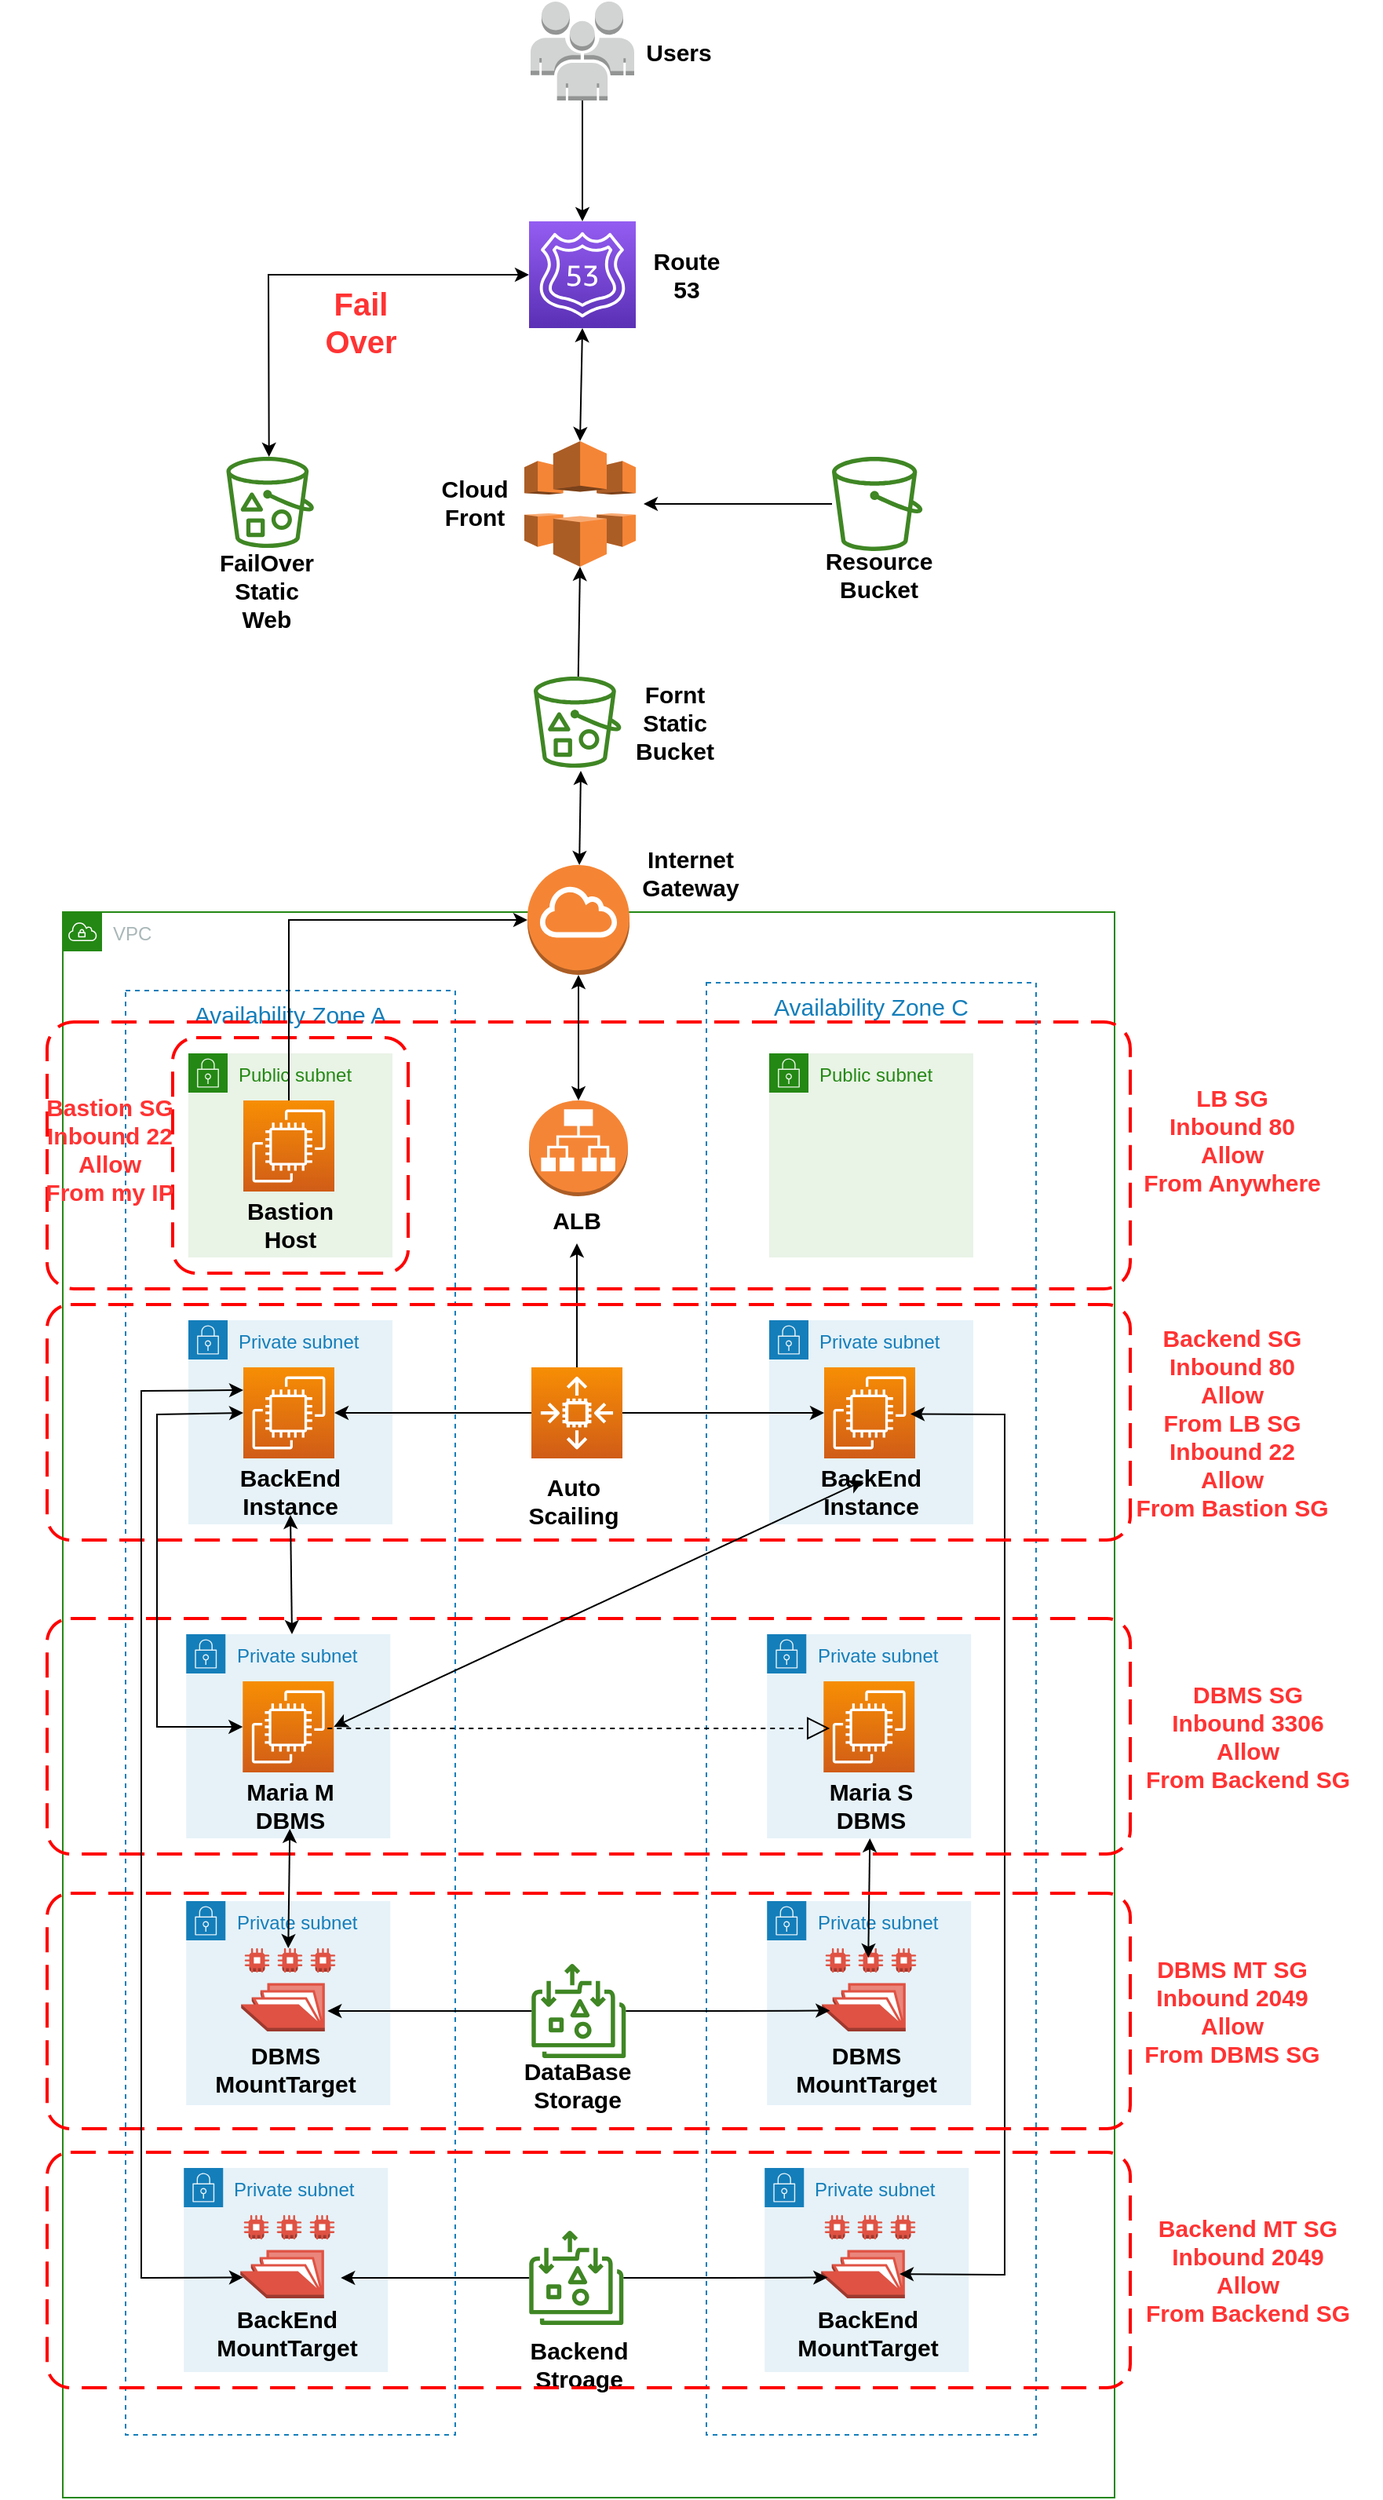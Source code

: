 <mxfile version="19.0.3" type="device"><diagram id="GESkI_wJuYVU1db9-3JM" name="페이지-1"><mxGraphModel dx="946" dy="1870" grid="1" gridSize="10" guides="1" tooltips="1" connect="1" arrows="1" fold="1" page="1" pageScale="1" pageWidth="827" pageHeight="1169" math="0" shadow="0"><root><mxCell id="0"/><mxCell id="1" parent="0"/><mxCell id="APvS4qlOpFUamqGoeV7u-21" value="Availability Zone A" style="fillColor=none;strokeColor=#147EBA;dashed=1;verticalAlign=top;fontStyle=0;fontColor=#147EBA;fontSize=15;" vertex="1" parent="1"><mxGeometry x="160" y="20" width="210" height="920" as="geometry"/></mxCell><mxCell id="APvS4qlOpFUamqGoeV7u-8" value="Public subnet" style="points=[[0,0],[0.25,0],[0.5,0],[0.75,0],[1,0],[1,0.25],[1,0.5],[1,0.75],[1,1],[0.75,1],[0.5,1],[0.25,1],[0,1],[0,0.75],[0,0.5],[0,0.25]];outlineConnect=0;gradientColor=none;html=1;whiteSpace=wrap;fontSize=12;fontStyle=0;container=1;pointerEvents=0;collapsible=0;recursiveResize=0;shape=mxgraph.aws4.group;grIcon=mxgraph.aws4.group_security_group;grStroke=0;strokeColor=#248814;fillColor=#E9F3E6;verticalAlign=top;align=left;spacingLeft=30;fontColor=#248814;dashed=0;" vertex="1" parent="1"><mxGeometry x="200" y="60" width="130" height="130" as="geometry"/></mxCell><mxCell id="APvS4qlOpFUamqGoeV7u-1" value="" style="sketch=0;points=[[0,0,0],[0.25,0,0],[0.5,0,0],[0.75,0,0],[1,0,0],[0,1,0],[0.25,1,0],[0.5,1,0],[0.75,1,0],[1,1,0],[0,0.25,0],[0,0.5,0],[0,0.75,0],[1,0.25,0],[1,0.5,0],[1,0.75,0]];outlineConnect=0;fontColor=#232F3E;gradientColor=#F78E04;gradientDirection=north;fillColor=#D05C17;strokeColor=#ffffff;dashed=0;verticalLabelPosition=bottom;verticalAlign=top;align=center;html=1;fontSize=12;fontStyle=0;aspect=fixed;shape=mxgraph.aws4.resourceIcon;resIcon=mxgraph.aws4.ec2;" vertex="1" parent="APvS4qlOpFUamqGoeV7u-8"><mxGeometry x="35" y="30" width="58" height="58" as="geometry"/></mxCell><mxCell id="APvS4qlOpFUamqGoeV7u-15" value="Bastion&lt;br style=&quot;font-size: 15px;&quot;&gt;Host" style="text;html=1;strokeColor=none;fillColor=none;align=center;verticalAlign=middle;whiteSpace=wrap;rounded=0;fontStyle=1;fontSize=15;" vertex="1" parent="APvS4qlOpFUamqGoeV7u-8"><mxGeometry x="35" y="94" width="60" height="30" as="geometry"/></mxCell><mxCell id="APvS4qlOpFUamqGoeV7u-101" value="" style="rounded=1;arcSize=10;dashed=1;strokeColor=#ff0000;fillColor=none;gradientColor=none;dashPattern=8 4;strokeWidth=2;fontSize=20;fontColor=#FF3333;" vertex="1" parent="APvS4qlOpFUamqGoeV7u-8"><mxGeometry x="-10" y="-10" width="150" height="150" as="geometry"/></mxCell><mxCell id="APvS4qlOpFUamqGoeV7u-7" value="Private subnet" style="points=[[0,0],[0.25,0],[0.5,0],[0.75,0],[1,0],[1,0.25],[1,0.5],[1,0.75],[1,1],[0.75,1],[0.5,1],[0.25,1],[0,1],[0,0.75],[0,0.5],[0,0.25]];outlineConnect=0;gradientColor=none;html=1;whiteSpace=wrap;fontSize=12;fontStyle=0;container=1;pointerEvents=0;collapsible=0;recursiveResize=0;shape=mxgraph.aws4.group;grIcon=mxgraph.aws4.group_security_group;grStroke=0;strokeColor=#147EBA;fillColor=#E6F2F8;verticalAlign=top;align=left;spacingLeft=30;fontColor=#147EBA;dashed=0;" vertex="1" parent="1"><mxGeometry x="200" y="230" width="130" height="130" as="geometry"/></mxCell><mxCell id="APvS4qlOpFUamqGoeV7u-2" value="" style="sketch=0;points=[[0,0,0],[0.25,0,0],[0.5,0,0],[0.75,0,0],[1,0,0],[0,1,0],[0.25,1,0],[0.5,1,0],[0.75,1,0],[1,1,0],[0,0.25,0],[0,0.5,0],[0,0.75,0],[1,0.25,0],[1,0.5,0],[1,0.75,0]];outlineConnect=0;fontColor=#232F3E;gradientColor=#F78E04;gradientDirection=north;fillColor=#D05C17;strokeColor=#ffffff;dashed=0;verticalLabelPosition=bottom;verticalAlign=top;align=center;html=1;fontSize=12;fontStyle=0;aspect=fixed;shape=mxgraph.aws4.resourceIcon;resIcon=mxgraph.aws4.ec2;" vertex="1" parent="APvS4qlOpFUamqGoeV7u-7"><mxGeometry x="35" y="30" width="58" height="58" as="geometry"/></mxCell><mxCell id="APvS4qlOpFUamqGoeV7u-16" value="BackEnd&lt;br&gt;Instance" style="text;html=1;strokeColor=none;fillColor=none;align=center;verticalAlign=middle;whiteSpace=wrap;rounded=0;fontStyle=1;fontSize=15;" vertex="1" parent="APvS4qlOpFUamqGoeV7u-7"><mxGeometry x="35" y="94" width="60" height="30" as="geometry"/></mxCell><mxCell id="APvS4qlOpFUamqGoeV7u-9" value="Private subnet" style="points=[[0,0],[0.25,0],[0.5,0],[0.75,0],[1,0],[1,0.25],[1,0.5],[1,0.75],[1,1],[0.75,1],[0.5,1],[0.25,1],[0,1],[0,0.75],[0,0.5],[0,0.25]];outlineConnect=0;gradientColor=none;html=1;whiteSpace=wrap;fontSize=12;fontStyle=0;container=1;pointerEvents=0;collapsible=0;recursiveResize=0;shape=mxgraph.aws4.group;grIcon=mxgraph.aws4.group_security_group;grStroke=0;strokeColor=#147EBA;fillColor=#E6F2F8;verticalAlign=top;align=left;spacingLeft=30;fontColor=#147EBA;dashed=0;" vertex="1" parent="1"><mxGeometry x="198.63" y="430" width="130" height="130" as="geometry"/></mxCell><mxCell id="APvS4qlOpFUamqGoeV7u-10" value="" style="sketch=0;points=[[0,0,0],[0.25,0,0],[0.5,0,0],[0.75,0,0],[1,0,0],[0,1,0],[0.25,1,0],[0.5,1,0],[0.75,1,0],[1,1,0],[0,0.25,0],[0,0.5,0],[0,0.75,0],[1,0.25,0],[1,0.5,0],[1,0.75,0]];outlineConnect=0;fontColor=#232F3E;gradientColor=#F78E04;gradientDirection=north;fillColor=#D05C17;strokeColor=#ffffff;dashed=0;verticalLabelPosition=bottom;verticalAlign=top;align=center;html=1;fontSize=12;fontStyle=0;aspect=fixed;shape=mxgraph.aws4.resourceIcon;resIcon=mxgraph.aws4.ec2;" vertex="1" parent="APvS4qlOpFUamqGoeV7u-9"><mxGeometry x="36" y="30" width="58" height="58" as="geometry"/></mxCell><mxCell id="APvS4qlOpFUamqGoeV7u-18" value="Maria M&lt;br&gt;DBMS" style="text;html=1;strokeColor=none;fillColor=none;align=center;verticalAlign=middle;whiteSpace=wrap;rounded=0;fontStyle=1;fontSize=15;" vertex="1" parent="APvS4qlOpFUamqGoeV7u-9"><mxGeometry x="36" y="94" width="60" height="30" as="geometry"/></mxCell><mxCell id="APvS4qlOpFUamqGoeV7u-13" value="Private subnet" style="points=[[0,0],[0.25,0],[0.5,0],[0.75,0],[1,0],[1,0.25],[1,0.5],[1,0.75],[1,1],[0.75,1],[0.5,1],[0.25,1],[0,1],[0,0.75],[0,0.5],[0,0.25]];outlineConnect=0;gradientColor=none;html=1;whiteSpace=wrap;fontSize=12;fontStyle=0;container=1;pointerEvents=0;collapsible=0;recursiveResize=0;shape=mxgraph.aws4.group;grIcon=mxgraph.aws4.group_security_group;grStroke=0;strokeColor=#147EBA;fillColor=#E6F2F8;verticalAlign=top;align=left;spacingLeft=30;fontColor=#147EBA;dashed=0;" vertex="1" parent="1"><mxGeometry x="198.63" y="600" width="130" height="130" as="geometry"/></mxCell><mxCell id="APvS4qlOpFUamqGoeV7u-6" value="" style="outlineConnect=0;dashed=0;verticalLabelPosition=bottom;verticalAlign=top;align=center;html=1;shape=mxgraph.aws3.efs_share;fillColor=#E05243;gradientColor=none;" vertex="1" parent="APvS4qlOpFUamqGoeV7u-13"><mxGeometry x="35" y="30" width="60" height="53" as="geometry"/></mxCell><mxCell id="APvS4qlOpFUamqGoeV7u-20" value="DBMS&lt;br&gt;MountTarget" style="text;html=1;strokeColor=none;fillColor=none;align=center;verticalAlign=middle;whiteSpace=wrap;rounded=0;fontStyle=1;fontSize=15;" vertex="1" parent="APvS4qlOpFUamqGoeV7u-13"><mxGeometry x="33" y="91.5" width="60" height="30" as="geometry"/></mxCell><mxCell id="APvS4qlOpFUamqGoeV7u-23" value="Public subnet" style="points=[[0,0],[0.25,0],[0.5,0],[0.75,0],[1,0],[1,0.25],[1,0.5],[1,0.75],[1,1],[0.75,1],[0.5,1],[0.25,1],[0,1],[0,0.75],[0,0.5],[0,0.25]];outlineConnect=0;gradientColor=none;html=1;whiteSpace=wrap;fontSize=12;fontStyle=0;container=1;pointerEvents=0;collapsible=0;recursiveResize=0;shape=mxgraph.aws4.group;grIcon=mxgraph.aws4.group_security_group;grStroke=0;strokeColor=#248814;fillColor=#E9F3E6;verticalAlign=top;align=left;spacingLeft=30;fontColor=#248814;dashed=0;" vertex="1" parent="1"><mxGeometry x="570" y="60" width="130" height="130" as="geometry"/></mxCell><mxCell id="APvS4qlOpFUamqGoeV7u-26" value="Private subnet" style="points=[[0,0],[0.25,0],[0.5,0],[0.75,0],[1,0],[1,0.25],[1,0.5],[1,0.75],[1,1],[0.75,1],[0.5,1],[0.25,1],[0,1],[0,0.75],[0,0.5],[0,0.25]];outlineConnect=0;gradientColor=none;html=1;whiteSpace=wrap;fontSize=12;fontStyle=0;container=1;pointerEvents=0;collapsible=0;recursiveResize=0;shape=mxgraph.aws4.group;grIcon=mxgraph.aws4.group_security_group;grStroke=0;strokeColor=#147EBA;fillColor=#E6F2F8;verticalAlign=top;align=left;spacingLeft=30;fontColor=#147EBA;dashed=0;" vertex="1" parent="1"><mxGeometry x="570" y="230" width="130" height="130" as="geometry"/></mxCell><mxCell id="APvS4qlOpFUamqGoeV7u-27" value="" style="sketch=0;points=[[0,0,0],[0.25,0,0],[0.5,0,0],[0.75,0,0],[1,0,0],[0,1,0],[0.25,1,0],[0.5,1,0],[0.75,1,0],[1,1,0],[0,0.25,0],[0,0.5,0],[0,0.75,0],[1,0.25,0],[1,0.5,0],[1,0.75,0]];outlineConnect=0;fontColor=#232F3E;gradientColor=#F78E04;gradientDirection=north;fillColor=#D05C17;strokeColor=#ffffff;dashed=0;verticalLabelPosition=bottom;verticalAlign=top;align=center;html=1;fontSize=12;fontStyle=0;aspect=fixed;shape=mxgraph.aws4.resourceIcon;resIcon=mxgraph.aws4.ec2;" vertex="1" parent="APvS4qlOpFUamqGoeV7u-26"><mxGeometry x="35" y="30" width="58" height="58" as="geometry"/></mxCell><mxCell id="APvS4qlOpFUamqGoeV7u-28" value="BackEnd&lt;br&gt;Instance" style="text;html=1;strokeColor=none;fillColor=none;align=center;verticalAlign=middle;whiteSpace=wrap;rounded=0;fontStyle=1;fontSize=15;" vertex="1" parent="APvS4qlOpFUamqGoeV7u-26"><mxGeometry x="35" y="94" width="60" height="30" as="geometry"/></mxCell><mxCell id="APvS4qlOpFUamqGoeV7u-29" value="Private subnet" style="points=[[0,0],[0.25,0],[0.5,0],[0.75,0],[1,0],[1,0.25],[1,0.5],[1,0.75],[1,1],[0.75,1],[0.5,1],[0.25,1],[0,1],[0,0.75],[0,0.5],[0,0.25]];outlineConnect=0;gradientColor=none;html=1;whiteSpace=wrap;fontSize=12;fontStyle=0;container=1;pointerEvents=0;collapsible=0;recursiveResize=0;shape=mxgraph.aws4.group;grIcon=mxgraph.aws4.group_security_group;grStroke=0;strokeColor=#147EBA;fillColor=#E6F2F8;verticalAlign=top;align=left;spacingLeft=30;fontColor=#147EBA;dashed=0;" vertex="1" parent="1"><mxGeometry x="568.63" y="430" width="130" height="130" as="geometry"/></mxCell><mxCell id="APvS4qlOpFUamqGoeV7u-30" value="" style="sketch=0;points=[[0,0,0],[0.25,0,0],[0.5,0,0],[0.75,0,0],[1,0,0],[0,1,0],[0.25,1,0],[0.5,1,0],[0.75,1,0],[1,1,0],[0,0.25,0],[0,0.5,0],[0,0.75,0],[1,0.25,0],[1,0.5,0],[1,0.75,0]];outlineConnect=0;fontColor=#232F3E;gradientColor=#F78E04;gradientDirection=north;fillColor=#D05C17;strokeColor=#ffffff;dashed=0;verticalLabelPosition=bottom;verticalAlign=top;align=center;html=1;fontSize=12;fontStyle=0;aspect=fixed;shape=mxgraph.aws4.resourceIcon;resIcon=mxgraph.aws4.ec2;" vertex="1" parent="APvS4qlOpFUamqGoeV7u-29"><mxGeometry x="36" y="30" width="58" height="58" as="geometry"/></mxCell><mxCell id="APvS4qlOpFUamqGoeV7u-31" value="Maria S&lt;br&gt;DBMS" style="text;html=1;strokeColor=none;fillColor=none;align=center;verticalAlign=middle;whiteSpace=wrap;rounded=0;fontStyle=1;fontSize=15;" vertex="1" parent="APvS4qlOpFUamqGoeV7u-29"><mxGeometry x="36" y="94" width="60" height="30" as="geometry"/></mxCell><mxCell id="APvS4qlOpFUamqGoeV7u-35" value="Private subnet" style="points=[[0,0],[0.25,0],[0.5,0],[0.75,0],[1,0],[1,0.25],[1,0.5],[1,0.75],[1,1],[0.75,1],[0.5,1],[0.25,1],[0,1],[0,0.75],[0,0.5],[0,0.25]];outlineConnect=0;gradientColor=none;html=1;whiteSpace=wrap;fontSize=12;fontStyle=0;container=1;pointerEvents=0;collapsible=0;recursiveResize=0;shape=mxgraph.aws4.group;grIcon=mxgraph.aws4.group_security_group;grStroke=0;strokeColor=#147EBA;fillColor=#E6F2F8;verticalAlign=top;align=left;spacingLeft=30;fontColor=#147EBA;dashed=0;" vertex="1" parent="1"><mxGeometry x="568.63" y="600" width="130" height="130" as="geometry"/></mxCell><mxCell id="APvS4qlOpFUamqGoeV7u-36" value="" style="outlineConnect=0;dashed=0;verticalLabelPosition=bottom;verticalAlign=top;align=center;html=1;shape=mxgraph.aws3.efs_share;fillColor=#E05243;gradientColor=none;" vertex="1" parent="APvS4qlOpFUamqGoeV7u-35"><mxGeometry x="35" y="30" width="60" height="53" as="geometry"/></mxCell><mxCell id="APvS4qlOpFUamqGoeV7u-37" value="DBMS&lt;br&gt;MountTarget" style="text;html=1;strokeColor=none;fillColor=none;align=center;verticalAlign=middle;whiteSpace=wrap;rounded=0;fontStyle=1;fontSize=15;" vertex="1" parent="APvS4qlOpFUamqGoeV7u-35"><mxGeometry x="33" y="91.5" width="60" height="30" as="geometry"/></mxCell><mxCell id="APvS4qlOpFUamqGoeV7u-40" value="VPC" style="points=[[0,0],[0.25,0],[0.5,0],[0.75,0],[1,0],[1,0.25],[1,0.5],[1,0.75],[1,1],[0.75,1],[0.5,1],[0.25,1],[0,1],[0,0.75],[0,0.5],[0,0.25]];outlineConnect=0;gradientColor=none;html=1;whiteSpace=wrap;fontSize=12;fontStyle=0;container=1;pointerEvents=0;collapsible=0;recursiveResize=0;shape=mxgraph.aws4.group;grIcon=mxgraph.aws4.group_vpc;strokeColor=#248814;fillColor=none;verticalAlign=top;align=left;spacingLeft=30;fontColor=#AAB7B8;dashed=0;" vertex="1" parent="1"><mxGeometry x="120" y="-30" width="670" height="1010" as="geometry"/></mxCell><mxCell id="APvS4qlOpFUamqGoeV7u-103" value="" style="rounded=1;arcSize=10;dashed=1;strokeColor=#ff0000;fillColor=none;gradientColor=none;dashPattern=8 4;strokeWidth=2;fontSize=20;fontColor=#FF3333;" vertex="1" parent="APvS4qlOpFUamqGoeV7u-40"><mxGeometry x="-10" y="70" width="690" height="170" as="geometry"/></mxCell><mxCell id="APvS4qlOpFUamqGoeV7u-22" value="Availability Zone C" style="fillColor=none;strokeColor=#147EBA;dashed=1;verticalAlign=top;fontStyle=0;fontColor=#147EBA;fontSize=15;" vertex="1" parent="APvS4qlOpFUamqGoeV7u-40"><mxGeometry x="410" y="45" width="210" height="925" as="geometry"/></mxCell><mxCell id="APvS4qlOpFUamqGoeV7u-41" value="" style="outlineConnect=0;dashed=0;verticalLabelPosition=bottom;verticalAlign=top;align=center;html=1;shape=mxgraph.aws3.internet_gateway;fillColor=#F58534;gradientColor=none;fontSize=15;" vertex="1" parent="APvS4qlOpFUamqGoeV7u-40"><mxGeometry x="296" y="-30" width="65" height="70" as="geometry"/></mxCell><mxCell id="APvS4qlOpFUamqGoeV7u-42" value="" style="outlineConnect=0;dashed=0;verticalLabelPosition=bottom;verticalAlign=top;align=center;html=1;shape=mxgraph.aws3.application_load_balancer;fillColor=#F58536;gradientColor=none;fontSize=15;" vertex="1" parent="APvS4qlOpFUamqGoeV7u-40"><mxGeometry x="297" y="120" width="63" height="61" as="geometry"/></mxCell><mxCell id="APvS4qlOpFUamqGoeV7u-66" style="edgeStyle=orthogonalEdgeStyle;rounded=0;orthogonalLoop=1;jettySize=auto;html=1;entryX=0.5;entryY=1;entryDx=0;entryDy=0;fontSize=15;" edge="1" parent="APvS4qlOpFUamqGoeV7u-40" source="APvS4qlOpFUamqGoeV7u-43" target="APvS4qlOpFUamqGoeV7u-53"><mxGeometry relative="1" as="geometry"/></mxCell><mxCell id="APvS4qlOpFUamqGoeV7u-43" value="" style="sketch=0;points=[[0,0,0],[0.25,0,0],[0.5,0,0],[0.75,0,0],[1,0,0],[0,1,0],[0.25,1,0],[0.5,1,0],[0.75,1,0],[1,1,0],[0,0.25,0],[0,0.5,0],[0,0.75,0],[1,0.25,0],[1,0.5,0],[1,0.75,0]];outlineConnect=0;fontColor=#232F3E;gradientColor=#F78E04;gradientDirection=north;fillColor=#D05C17;strokeColor=#ffffff;dashed=0;verticalLabelPosition=bottom;verticalAlign=top;align=center;html=1;fontSize=12;fontStyle=0;aspect=fixed;shape=mxgraph.aws4.resourceIcon;resIcon=mxgraph.aws4.auto_scaling2;" vertex="1" parent="APvS4qlOpFUamqGoeV7u-40"><mxGeometry x="298.5" y="290" width="58" height="58" as="geometry"/></mxCell><mxCell id="APvS4qlOpFUamqGoeV7u-53" value="ALB" style="text;html=1;strokeColor=none;fillColor=none;align=center;verticalAlign=middle;whiteSpace=wrap;rounded=0;fontStyle=1;fontSize=15;" vertex="1" parent="APvS4qlOpFUamqGoeV7u-40"><mxGeometry x="295" y="181" width="65" height="30" as="geometry"/></mxCell><mxCell id="APvS4qlOpFUamqGoeV7u-54" value="Auto&lt;br&gt;Scailing" style="text;html=1;strokeColor=none;fillColor=none;align=center;verticalAlign=middle;whiteSpace=wrap;rounded=0;fontStyle=1;fontSize=15;" vertex="1" parent="APvS4qlOpFUamqGoeV7u-40"><mxGeometry x="292.5" y="360" width="65" height="30" as="geometry"/></mxCell><mxCell id="APvS4qlOpFUamqGoeV7u-74" style="edgeStyle=orthogonalEdgeStyle;rounded=0;orthogonalLoop=1;jettySize=auto;html=1;entryX=0.381;entryY=0.893;entryDx=0;entryDy=0;entryPerimeter=0;fontSize=15;" edge="1" parent="APvS4qlOpFUamqGoeV7u-40" source="APvS4qlOpFUamqGoeV7u-38"><mxGeometry relative="1" as="geometry"><mxPoint x="488.64" y="699.77" as="targetPoint"/></mxGeometry></mxCell><mxCell id="APvS4qlOpFUamqGoeV7u-38" value="" style="sketch=0;outlineConnect=0;fontColor=#232F3E;gradientColor=none;fillColor=#3F8624;strokeColor=none;dashed=0;verticalLabelPosition=bottom;verticalAlign=top;align=center;html=1;fontSize=12;fontStyle=0;aspect=fixed;pointerEvents=1;shape=mxgraph.aws4.elastic_file_system_standard;" vertex="1" parent="APvS4qlOpFUamqGoeV7u-40"><mxGeometry x="298.63" y="670" width="60" height="60" as="geometry"/></mxCell><mxCell id="APvS4qlOpFUamqGoeV7u-60" value="" style="endArrow=classic;startArrow=classic;html=1;rounded=0;fontSize=15;entryX=0.5;entryY=1;entryDx=0;entryDy=0;entryPerimeter=0;exitX=0.5;exitY=0;exitDx=0;exitDy=0;exitPerimeter=0;" edge="1" parent="APvS4qlOpFUamqGoeV7u-40" source="APvS4qlOpFUamqGoeV7u-42" target="APvS4qlOpFUamqGoeV7u-41"><mxGeometry width="50" height="50" relative="1" as="geometry"><mxPoint x="269" y="110" as="sourcePoint"/><mxPoint x="319" y="60" as="targetPoint"/></mxGeometry></mxCell><mxCell id="APvS4qlOpFUamqGoeV7u-78" value="" style="endArrow=classic;startArrow=classic;html=1;rounded=0;fontSize=15;entryX=0.5;entryY=1;entryDx=0;entryDy=0;exitX=0.5;exitY=0;exitDx=0;exitDy=0;exitPerimeter=0;" edge="1" parent="APvS4qlOpFUamqGoeV7u-40"><mxGeometry width="50" height="50" relative="1" as="geometry"><mxPoint x="513.13" y="666" as="sourcePoint"/><mxPoint x="514.13" y="590" as="targetPoint"/></mxGeometry></mxCell><mxCell id="APvS4qlOpFUamqGoeV7u-79" value="" style="endArrow=block;dashed=1;endFill=0;endSize=12;html=1;rounded=0;fontSize=15;entryX=0.381;entryY=0.691;entryDx=0;entryDy=0;entryPerimeter=0;" edge="1" parent="APvS4qlOpFUamqGoeV7u-40"><mxGeometry width="160" relative="1" as="geometry"><mxPoint x="168.63" y="520" as="sourcePoint"/><mxPoint x="488.64" y="519.99" as="targetPoint"/></mxGeometry></mxCell><mxCell id="APvS4qlOpFUamqGoeV7u-86" value="Private subnet" style="points=[[0,0],[0.25,0],[0.5,0],[0.75,0],[1,0],[1,0.25],[1,0.5],[1,0.75],[1,1],[0.75,1],[0.5,1],[0.25,1],[0,1],[0,0.75],[0,0.5],[0,0.25]];outlineConnect=0;gradientColor=none;html=1;whiteSpace=wrap;fontSize=12;fontStyle=0;container=1;pointerEvents=0;collapsible=0;recursiveResize=0;shape=mxgraph.aws4.group;grIcon=mxgraph.aws4.group_security_group;grStroke=0;strokeColor=#147EBA;fillColor=#E6F2F8;verticalAlign=top;align=left;spacingLeft=30;fontColor=#147EBA;dashed=0;" vertex="1" parent="APvS4qlOpFUamqGoeV7u-40"><mxGeometry x="77.13" y="800" width="130" height="130" as="geometry"/></mxCell><mxCell id="APvS4qlOpFUamqGoeV7u-87" value="" style="outlineConnect=0;dashed=0;verticalLabelPosition=bottom;verticalAlign=top;align=center;html=1;shape=mxgraph.aws3.efs_share;fillColor=#E05243;gradientColor=none;" vertex="1" parent="APvS4qlOpFUamqGoeV7u-86"><mxGeometry x="36" y="30" width="60" height="53" as="geometry"/></mxCell><mxCell id="APvS4qlOpFUamqGoeV7u-88" value="BackEnd&lt;br&gt;MountTarget" style="text;html=1;strokeColor=none;fillColor=none;align=center;verticalAlign=middle;whiteSpace=wrap;rounded=0;fontStyle=1;fontSize=15;" vertex="1" parent="APvS4qlOpFUamqGoeV7u-86"><mxGeometry x="36" y="90" width="60" height="30" as="geometry"/></mxCell><mxCell id="APvS4qlOpFUamqGoeV7u-89" value="Private subnet" style="points=[[0,0],[0.25,0],[0.5,0],[0.75,0],[1,0],[1,0.25],[1,0.5],[1,0.75],[1,1],[0.75,1],[0.5,1],[0.25,1],[0,1],[0,0.75],[0,0.5],[0,0.25]];outlineConnect=0;gradientColor=none;html=1;whiteSpace=wrap;fontSize=12;fontStyle=0;container=1;pointerEvents=0;collapsible=0;recursiveResize=0;shape=mxgraph.aws4.group;grIcon=mxgraph.aws4.group_security_group;grStroke=0;strokeColor=#147EBA;fillColor=#E6F2F8;verticalAlign=top;align=left;spacingLeft=30;fontColor=#147EBA;dashed=0;" vertex="1" parent="APvS4qlOpFUamqGoeV7u-40"><mxGeometry x="447.13" y="800" width="130" height="130" as="geometry"/></mxCell><mxCell id="APvS4qlOpFUamqGoeV7u-90" value="" style="outlineConnect=0;dashed=0;verticalLabelPosition=bottom;verticalAlign=top;align=center;html=1;shape=mxgraph.aws3.efs_share;fillColor=#E05243;gradientColor=none;" vertex="1" parent="APvS4qlOpFUamqGoeV7u-89"><mxGeometry x="36" y="30" width="60" height="53" as="geometry"/></mxCell><mxCell id="APvS4qlOpFUamqGoeV7u-91" value="BackEnd&lt;br&gt;MountTarget" style="text;html=1;strokeColor=none;fillColor=none;align=center;verticalAlign=middle;whiteSpace=wrap;rounded=0;fontStyle=1;fontSize=15;" vertex="1" parent="APvS4qlOpFUamqGoeV7u-89"><mxGeometry x="36" y="90" width="60" height="30" as="geometry"/></mxCell><mxCell id="APvS4qlOpFUamqGoeV7u-92" style="edgeStyle=orthogonalEdgeStyle;rounded=0;orthogonalLoop=1;jettySize=auto;html=1;fontSize=15;" edge="1" parent="APvS4qlOpFUamqGoeV7u-40" source="APvS4qlOpFUamqGoeV7u-94"><mxGeometry relative="1" as="geometry"><mxPoint x="177.13" y="870" as="targetPoint"/></mxGeometry></mxCell><mxCell id="APvS4qlOpFUamqGoeV7u-93" style="edgeStyle=orthogonalEdgeStyle;rounded=0;orthogonalLoop=1;jettySize=auto;html=1;entryX=0.381;entryY=0.511;entryDx=0;entryDy=0;entryPerimeter=0;fontSize=15;" edge="1" parent="APvS4qlOpFUamqGoeV7u-40" source="APvS4qlOpFUamqGoeV7u-94"><mxGeometry relative="1" as="geometry"><mxPoint x="487.14" y="869.79" as="targetPoint"/></mxGeometry></mxCell><mxCell id="APvS4qlOpFUamqGoeV7u-94" value="" style="sketch=0;outlineConnect=0;fontColor=#232F3E;gradientColor=none;fillColor=#3F8624;strokeColor=none;dashed=0;verticalLabelPosition=bottom;verticalAlign=top;align=center;html=1;fontSize=12;fontStyle=0;aspect=fixed;pointerEvents=1;shape=mxgraph.aws4.elastic_file_system_standard;" vertex="1" parent="APvS4qlOpFUamqGoeV7u-40"><mxGeometry x="297.13" y="840" width="60" height="60" as="geometry"/></mxCell><mxCell id="APvS4qlOpFUamqGoeV7u-97" value="DataBase&lt;br&gt;Storage" style="text;html=1;strokeColor=none;fillColor=none;align=center;verticalAlign=middle;whiteSpace=wrap;rounded=0;fontStyle=1;fontSize=15;" vertex="1" parent="APvS4qlOpFUamqGoeV7u-40"><mxGeometry x="297.5" y="731.5" width="60" height="30" as="geometry"/></mxCell><mxCell id="APvS4qlOpFUamqGoeV7u-98" value="Backend&lt;br&gt;Stroage" style="text;html=1;strokeColor=none;fillColor=none;align=center;verticalAlign=middle;whiteSpace=wrap;rounded=0;fontStyle=1;fontSize=15;" vertex="1" parent="APvS4qlOpFUamqGoeV7u-40"><mxGeometry x="298.5" y="910" width="60" height="30" as="geometry"/></mxCell><mxCell id="APvS4qlOpFUamqGoeV7u-99" value="" style="endArrow=classic;startArrow=classic;html=1;rounded=0;fontSize=20;fontColor=#FF3333;entryX=0.619;entryY=0.297;entryDx=0;entryDy=0;entryPerimeter=0;exitX=0.831;exitY=0.708;exitDx=0;exitDy=0;exitPerimeter=0;" edge="1" parent="APvS4qlOpFUamqGoeV7u-40" source="APvS4qlOpFUamqGoeV7u-90" target="APvS4qlOpFUamqGoeV7u-22"><mxGeometry width="50" height="50" relative="1" as="geometry"><mxPoint x="360" y="600" as="sourcePoint"/><mxPoint x="410" y="550" as="targetPoint"/><Array as="points"><mxPoint x="600" y="868"/><mxPoint x="600" y="590"/><mxPoint x="600" y="320"/></Array></mxGeometry></mxCell><mxCell id="APvS4qlOpFUamqGoeV7u-102" value="&lt;font color=&quot;#ff3333&quot;&gt;Bastion SG&lt;br&gt;Inbound 22&lt;br&gt;Allow&lt;br&gt;From my IP&lt;br&gt;&lt;/font&gt;" style="text;html=1;strokeColor=none;fillColor=none;align=center;verticalAlign=middle;whiteSpace=wrap;rounded=0;fontStyle=1;fontSize=15;" vertex="1" parent="APvS4qlOpFUamqGoeV7u-40"><mxGeometry x="-40" y="135.5" width="140" height="30" as="geometry"/></mxCell><mxCell id="APvS4qlOpFUamqGoeV7u-105" value="" style="rounded=1;arcSize=10;dashed=1;strokeColor=#ff0000;fillColor=none;gradientColor=none;dashPattern=8 4;strokeWidth=2;fontSize=20;fontColor=#FF3333;" vertex="1" parent="APvS4qlOpFUamqGoeV7u-40"><mxGeometry x="-10" y="250" width="690" height="150" as="geometry"/></mxCell><mxCell id="APvS4qlOpFUamqGoeV7u-106" value="&lt;font color=&quot;#ff3333&quot;&gt;Backend SG&lt;br&gt;Inbound 80&lt;br&gt;Allow&lt;br&gt;From LB SG&lt;br&gt;Inbound 22&lt;br&gt;Allow&lt;br&gt;From Bastion SG&lt;br&gt;&lt;/font&gt;" style="text;html=1;strokeColor=none;fillColor=none;align=center;verticalAlign=middle;whiteSpace=wrap;rounded=0;fontStyle=1;fontSize=15;" vertex="1" parent="APvS4qlOpFUamqGoeV7u-40"><mxGeometry x="660" y="310" width="170" height="30" as="geometry"/></mxCell><mxCell id="APvS4qlOpFUamqGoeV7u-104" value="&lt;font color=&quot;#ff3333&quot;&gt;LB SG&lt;br&gt;Inbound 80&lt;br&gt;Allow&lt;br&gt;From Anywhere&lt;br&gt;&lt;/font&gt;" style="text;html=1;strokeColor=none;fillColor=none;align=center;verticalAlign=middle;whiteSpace=wrap;rounded=0;fontStyle=1;fontSize=15;" vertex="1" parent="APvS4qlOpFUamqGoeV7u-40"><mxGeometry x="660" y="130" width="170" height="30" as="geometry"/></mxCell><mxCell id="APvS4qlOpFUamqGoeV7u-107" value="" style="rounded=1;arcSize=10;dashed=1;strokeColor=#ff0000;fillColor=none;gradientColor=none;dashPattern=8 4;strokeWidth=2;fontSize=20;fontColor=#FF3333;" vertex="1" parent="APvS4qlOpFUamqGoeV7u-40"><mxGeometry x="-10" y="450" width="690" height="150" as="geometry"/></mxCell><mxCell id="APvS4qlOpFUamqGoeV7u-108" value="&lt;font color=&quot;#ff3333&quot;&gt;DBMS SG&lt;br&gt;Inbound 3306&lt;br&gt;Allow&lt;br&gt;From Backend SG&lt;br&gt;&lt;/font&gt;" style="text;html=1;strokeColor=none;fillColor=none;align=center;verticalAlign=middle;whiteSpace=wrap;rounded=0;fontStyle=1;fontSize=15;" vertex="1" parent="APvS4qlOpFUamqGoeV7u-40"><mxGeometry x="670" y="510" width="170" height="30" as="geometry"/></mxCell><mxCell id="APvS4qlOpFUamqGoeV7u-109" value="" style="rounded=1;arcSize=10;dashed=1;strokeColor=#ff0000;fillColor=none;gradientColor=none;dashPattern=8 4;strokeWidth=2;fontSize=20;fontColor=#FF3333;" vertex="1" parent="APvS4qlOpFUamqGoeV7u-40"><mxGeometry x="-10" y="625" width="690" height="150" as="geometry"/></mxCell><mxCell id="APvS4qlOpFUamqGoeV7u-111" value="" style="rounded=1;arcSize=10;dashed=1;strokeColor=#ff0000;fillColor=none;gradientColor=none;dashPattern=8 4;strokeWidth=2;fontSize=20;fontColor=#FF3333;" vertex="1" parent="APvS4qlOpFUamqGoeV7u-40"><mxGeometry x="-10" y="790" width="690" height="150" as="geometry"/></mxCell><mxCell id="APvS4qlOpFUamqGoeV7u-112" value="&lt;font color=&quot;#ff3333&quot;&gt;Backend MT SG&lt;br&gt;Inbound 2049&lt;br&gt;Allow&lt;br&gt;From Backend SG&lt;br&gt;&lt;/font&gt;" style="text;html=1;strokeColor=none;fillColor=none;align=center;verticalAlign=middle;whiteSpace=wrap;rounded=0;fontStyle=1;fontSize=15;" vertex="1" parent="APvS4qlOpFUamqGoeV7u-40"><mxGeometry x="670" y="850" width="170" height="30" as="geometry"/></mxCell><mxCell id="APvS4qlOpFUamqGoeV7u-44" value="" style="sketch=0;outlineConnect=0;fontColor=#232F3E;gradientColor=none;fillColor=#3F8624;strokeColor=none;dashed=0;verticalLabelPosition=bottom;verticalAlign=top;align=center;html=1;fontSize=12;fontStyle=0;aspect=fixed;pointerEvents=1;shape=mxgraph.aws4.bucket_with_objects;" vertex="1" parent="1"><mxGeometry x="224.23" y="-320" width="55.77" height="58" as="geometry"/></mxCell><mxCell id="APvS4qlOpFUamqGoeV7u-81" style="edgeStyle=orthogonalEdgeStyle;rounded=0;orthogonalLoop=1;jettySize=auto;html=1;fontSize=20;fontColor=#FF3333;" edge="1" parent="1" source="APvS4qlOpFUamqGoeV7u-46"><mxGeometry relative="1" as="geometry"><mxPoint x="490" y="-290" as="targetPoint"/></mxGeometry></mxCell><mxCell id="APvS4qlOpFUamqGoeV7u-46" value="" style="sketch=0;outlineConnect=0;fontColor=#232F3E;gradientColor=none;fillColor=#3F8624;strokeColor=none;dashed=0;verticalLabelPosition=bottom;verticalAlign=top;align=center;html=1;fontSize=12;fontStyle=0;aspect=fixed;pointerEvents=1;shape=mxgraph.aws4.bucket;" vertex="1" parent="1"><mxGeometry x="610" y="-320" width="57.69" height="60" as="geometry"/></mxCell><mxCell id="APvS4qlOpFUamqGoeV7u-47" value="" style="sketch=0;outlineConnect=0;fontColor=#232F3E;gradientColor=none;fillColor=#3F8624;strokeColor=none;dashed=0;verticalLabelPosition=bottom;verticalAlign=top;align=center;html=1;fontSize=12;fontStyle=0;aspect=fixed;pointerEvents=1;shape=mxgraph.aws4.bucket_with_objects;" vertex="1" parent="1"><mxGeometry x="420" y="-180" width="55.77" height="58" as="geometry"/></mxCell><mxCell id="APvS4qlOpFUamqGoeV7u-48" value="" style="sketch=0;points=[[0,0,0],[0.25,0,0],[0.5,0,0],[0.75,0,0],[1,0,0],[0,1,0],[0.25,1,0],[0.5,1,0],[0.75,1,0],[1,1,0],[0,0.25,0],[0,0.5,0],[0,0.75,0],[1,0.25,0],[1,0.5,0],[1,0.75,0]];outlineConnect=0;fontColor=#232F3E;gradientColor=#945DF2;gradientDirection=north;fillColor=#5A30B5;strokeColor=#ffffff;dashed=0;verticalLabelPosition=bottom;verticalAlign=top;align=center;html=1;fontSize=12;fontStyle=0;aspect=fixed;shape=mxgraph.aws4.resourceIcon;resIcon=mxgraph.aws4.route_53;" vertex="1" parent="1"><mxGeometry x="417" y="-470" width="68" height="68" as="geometry"/></mxCell><mxCell id="APvS4qlOpFUamqGoeV7u-49" value="" style="outlineConnect=0;dashed=0;verticalLabelPosition=bottom;verticalAlign=top;align=center;html=1;shape=mxgraph.aws3.cloudfront;fillColor=#F58536;gradientColor=none;fontSize=15;" vertex="1" parent="1"><mxGeometry x="414" y="-330" width="71" height="80" as="geometry"/></mxCell><mxCell id="APvS4qlOpFUamqGoeV7u-50" value="Fornt&lt;br&gt;Static Bucket" style="text;html=1;strokeColor=none;fillColor=none;align=center;verticalAlign=middle;whiteSpace=wrap;rounded=0;fontStyle=1;fontSize=15;" vertex="1" parent="1"><mxGeometry x="480" y="-166" width="60" height="30" as="geometry"/></mxCell><mxCell id="APvS4qlOpFUamqGoeV7u-51" value="Cloud&lt;br&gt;Front" style="text;html=1;strokeColor=none;fillColor=none;align=center;verticalAlign=middle;whiteSpace=wrap;rounded=0;fontStyle=1;fontSize=15;" vertex="1" parent="1"><mxGeometry x="350" y="-306" width="65" height="30" as="geometry"/></mxCell><mxCell id="APvS4qlOpFUamqGoeV7u-52" value="Route 53" style="text;html=1;strokeColor=none;fillColor=none;align=center;verticalAlign=middle;whiteSpace=wrap;rounded=0;fontStyle=1;fontSize=15;" vertex="1" parent="1"><mxGeometry x="485" y="-451" width="65" height="30" as="geometry"/></mxCell><mxCell id="APvS4qlOpFUamqGoeV7u-55" value="FailOver&lt;br&gt;Static Web" style="text;html=1;strokeColor=none;fillColor=none;align=center;verticalAlign=middle;whiteSpace=wrap;rounded=0;fontStyle=1;fontSize=15;" vertex="1" parent="1"><mxGeometry x="220.0" y="-250" width="60" height="30" as="geometry"/></mxCell><mxCell id="APvS4qlOpFUamqGoeV7u-56" value="Resource&lt;br&gt;Bucket" style="text;html=1;strokeColor=none;fillColor=none;align=center;verticalAlign=middle;whiteSpace=wrap;rounded=0;fontStyle=1;fontSize=15;" vertex="1" parent="1"><mxGeometry x="610" y="-260" width="60" height="30" as="geometry"/></mxCell><mxCell id="APvS4qlOpFUamqGoeV7u-57" value="Internet&lt;br&gt;Gateway" style="text;html=1;strokeColor=none;fillColor=none;align=center;verticalAlign=middle;whiteSpace=wrap;rounded=0;fontStyle=1;fontSize=15;" vertex="1" parent="1"><mxGeometry x="490" y="-70" width="60" height="30" as="geometry"/></mxCell><mxCell id="APvS4qlOpFUamqGoeV7u-61" style="edgeStyle=orthogonalEdgeStyle;rounded=0;orthogonalLoop=1;jettySize=auto;html=1;entryX=0;entryY=0.5;entryDx=0;entryDy=0;entryPerimeter=0;fontSize=15;" edge="1" parent="1" source="APvS4qlOpFUamqGoeV7u-1" target="APvS4qlOpFUamqGoeV7u-41"><mxGeometry relative="1" as="geometry"><Array as="points"><mxPoint x="264" y="-25"/></Array></mxGeometry></mxCell><mxCell id="APvS4qlOpFUamqGoeV7u-62" value="" style="endArrow=classic;startArrow=classic;html=1;rounded=0;fontSize=15;" edge="1" parent="1" source="APvS4qlOpFUamqGoeV7u-41"><mxGeometry width="50" height="50" relative="1" as="geometry"><mxPoint x="330" y="-86" as="sourcePoint"/><mxPoint x="450" y="-120" as="targetPoint"/></mxGeometry></mxCell><mxCell id="APvS4qlOpFUamqGoeV7u-63" value="" style="endArrow=classic;html=1;rounded=0;fontSize=15;entryX=0.5;entryY=1;entryDx=0;entryDy=0;entryPerimeter=0;" edge="1" parent="1" source="APvS4qlOpFUamqGoeV7u-47" target="APvS4qlOpFUamqGoeV7u-49"><mxGeometry width="50" height="50" relative="1" as="geometry"><mxPoint x="320" y="-170" as="sourcePoint"/><mxPoint x="370" y="-220" as="targetPoint"/></mxGeometry></mxCell><mxCell id="APvS4qlOpFUamqGoeV7u-64" value="" style="endArrow=classic;startArrow=classic;html=1;rounded=0;fontSize=15;entryX=0.5;entryY=1;entryDx=0;entryDy=0;entryPerimeter=0;exitX=0.5;exitY=0;exitDx=0;exitDy=0;exitPerimeter=0;" edge="1" parent="1" source="APvS4qlOpFUamqGoeV7u-49" target="APvS4qlOpFUamqGoeV7u-48"><mxGeometry width="50" height="50" relative="1" as="geometry"><mxPoint x="280" y="-340" as="sourcePoint"/><mxPoint x="330" y="-390" as="targetPoint"/></mxGeometry></mxCell><mxCell id="APvS4qlOpFUamqGoeV7u-65" value="" style="endArrow=classic;startArrow=classic;html=1;rounded=0;fontSize=15;entryX=0;entryY=0.5;entryDx=0;entryDy=0;entryPerimeter=0;exitX=0.5;exitY=0;exitDx=0;exitDy=0;exitPerimeter=0;" edge="1" parent="1" target="APvS4qlOpFUamqGoeV7u-48"><mxGeometry width="50" height="50" relative="1" as="geometry"><mxPoint x="251.37" y="-320" as="sourcePoint"/><mxPoint x="252.87" y="-392" as="targetPoint"/><Array as="points"><mxPoint x="251" y="-436"/></Array></mxGeometry></mxCell><mxCell id="APvS4qlOpFUamqGoeV7u-67" style="edgeStyle=orthogonalEdgeStyle;rounded=0;orthogonalLoop=1;jettySize=auto;html=1;fontSize=15;" edge="1" parent="1" source="APvS4qlOpFUamqGoeV7u-43" target="APvS4qlOpFUamqGoeV7u-27"><mxGeometry relative="1" as="geometry"/></mxCell><mxCell id="APvS4qlOpFUamqGoeV7u-68" style="edgeStyle=orthogonalEdgeStyle;rounded=0;orthogonalLoop=1;jettySize=auto;html=1;entryX=1;entryY=0.5;entryDx=0;entryDy=0;entryPerimeter=0;fontSize=15;" edge="1" parent="1" source="APvS4qlOpFUamqGoeV7u-43" target="APvS4qlOpFUamqGoeV7u-2"><mxGeometry relative="1" as="geometry"/></mxCell><mxCell id="APvS4qlOpFUamqGoeV7u-73" style="edgeStyle=orthogonalEdgeStyle;rounded=0;orthogonalLoop=1;jettySize=auto;html=1;fontSize=15;" edge="1" parent="1" source="APvS4qlOpFUamqGoeV7u-38"><mxGeometry relative="1" as="geometry"><mxPoint x="288.63" y="670" as="targetPoint"/></mxGeometry></mxCell><mxCell id="APvS4qlOpFUamqGoeV7u-75" value="" style="endArrow=classic;startArrow=classic;html=1;rounded=0;fontSize=15;exitX=0.5;exitY=0;exitDx=0;exitDy=0;exitPerimeter=0;entryX=0.5;entryY=1;entryDx=0;entryDy=0;" edge="1" parent="1" target="APvS4qlOpFUamqGoeV7u-16"><mxGeometry width="50" height="50" relative="1" as="geometry"><mxPoint x="266" y="430" as="sourcePoint"/><mxPoint x="440" y="400" as="targetPoint"/></mxGeometry></mxCell><mxCell id="APvS4qlOpFUamqGoeV7u-77" value="" style="endArrow=classic;startArrow=classic;html=1;rounded=0;fontSize=15;entryX=0.5;entryY=1;entryDx=0;entryDy=0;exitX=0.5;exitY=0;exitDx=0;exitDy=0;exitPerimeter=0;" edge="1" parent="1" source="APvS4qlOpFUamqGoeV7u-6" target="APvS4qlOpFUamqGoeV7u-18"><mxGeometry width="50" height="50" relative="1" as="geometry"><mxPoint x="388.63" y="530" as="sourcePoint"/><mxPoint x="438.63" y="480" as="targetPoint"/></mxGeometry></mxCell><mxCell id="APvS4qlOpFUamqGoeV7u-80" value="Fail&lt;br style=&quot;font-size: 20px;&quot;&gt;Over" style="text;html=1;strokeColor=none;fillColor=none;align=center;verticalAlign=middle;whiteSpace=wrap;rounded=0;fontStyle=1;fontSize=20;fontColor=#FF3333;" vertex="1" parent="1"><mxGeometry x="270" y="-432" width="80" height="52" as="geometry"/></mxCell><mxCell id="APvS4qlOpFUamqGoeV7u-83" style="edgeStyle=orthogonalEdgeStyle;rounded=0;orthogonalLoop=1;jettySize=auto;html=1;entryX=0.5;entryY=0;entryDx=0;entryDy=0;entryPerimeter=0;fontSize=20;fontColor=#FF3333;" edge="1" parent="1" source="APvS4qlOpFUamqGoeV7u-82" target="APvS4qlOpFUamqGoeV7u-48"><mxGeometry relative="1" as="geometry"/></mxCell><mxCell id="APvS4qlOpFUamqGoeV7u-82" value="" style="outlineConnect=0;dashed=0;verticalLabelPosition=bottom;verticalAlign=top;align=center;html=1;shape=mxgraph.aws3.users;fillColor=#D2D3D3;gradientColor=none;fontSize=20;fontColor=#FF3333;" vertex="1" parent="1"><mxGeometry x="418" y="-610" width="66" height="63" as="geometry"/></mxCell><mxCell id="APvS4qlOpFUamqGoeV7u-84" value="Users" style="text;html=1;strokeColor=none;fillColor=none;align=center;verticalAlign=middle;whiteSpace=wrap;rounded=0;fontStyle=1;fontSize=15;" vertex="1" parent="1"><mxGeometry x="480" y="-593.5" width="65" height="30" as="geometry"/></mxCell><mxCell id="APvS4qlOpFUamqGoeV7u-85" value="" style="endArrow=classic;startArrow=classic;html=1;rounded=0;fontSize=20;fontColor=#FF3333;entryX=0;entryY=0.5;entryDx=0;entryDy=0;entryPerimeter=0;exitX=0;exitY=0.5;exitDx=0;exitDy=0;exitPerimeter=0;" edge="1" parent="1" source="APvS4qlOpFUamqGoeV7u-10" target="APvS4qlOpFUamqGoeV7u-2"><mxGeometry width="50" height="50" relative="1" as="geometry"><mxPoint x="-30" y="460" as="sourcePoint"/><mxPoint x="20" y="410" as="targetPoint"/><Array as="points"><mxPoint x="180" y="489"/><mxPoint x="180" y="290"/></Array></mxGeometry></mxCell><mxCell id="APvS4qlOpFUamqGoeV7u-96" value="" style="endArrow=classic;startArrow=classic;html=1;rounded=0;fontSize=20;fontColor=#FF3333;entryX=0.476;entryY=0.343;entryDx=0;entryDy=0;entryPerimeter=0;exitX=1;exitY=0.5;exitDx=0;exitDy=0;exitPerimeter=0;" edge="1" parent="1" source="APvS4qlOpFUamqGoeV7u-10" target="APvS4qlOpFUamqGoeV7u-22"><mxGeometry width="50" height="50" relative="1" as="geometry"><mxPoint x="500" y="500" as="sourcePoint"/><mxPoint x="550" y="450" as="targetPoint"/></mxGeometry></mxCell><mxCell id="APvS4qlOpFUamqGoeV7u-100" value="" style="endArrow=classic;startArrow=classic;html=1;rounded=0;fontSize=20;fontColor=#FF3333;entryX=0;entryY=0.25;entryDx=0;entryDy=0;entryPerimeter=0;exitX=0.357;exitY=0.891;exitDx=0;exitDy=0;exitPerimeter=0;" edge="1" parent="1" source="APvS4qlOpFUamqGoeV7u-21" target="APvS4qlOpFUamqGoeV7u-2"><mxGeometry width="50" height="50" relative="1" as="geometry"><mxPoint x="120" y="400" as="sourcePoint"/><mxPoint x="170" y="350" as="targetPoint"/><Array as="points"><mxPoint x="170" y="840"/><mxPoint x="170" y="275"/></Array></mxGeometry></mxCell><mxCell id="APvS4qlOpFUamqGoeV7u-110" value="&lt;font color=&quot;#ff3333&quot;&gt;DBMS MT SG&lt;br&gt;Inbound 2049&lt;br&gt;Allow&lt;br&gt;From DBMS SG&lt;br&gt;&lt;/font&gt;" style="text;html=1;strokeColor=none;fillColor=none;align=center;verticalAlign=middle;whiteSpace=wrap;rounded=0;fontStyle=1;fontSize=15;" vertex="1" parent="1"><mxGeometry x="780" y="655" width="170" height="30" as="geometry"/></mxCell></root></mxGraphModel></diagram></mxfile>